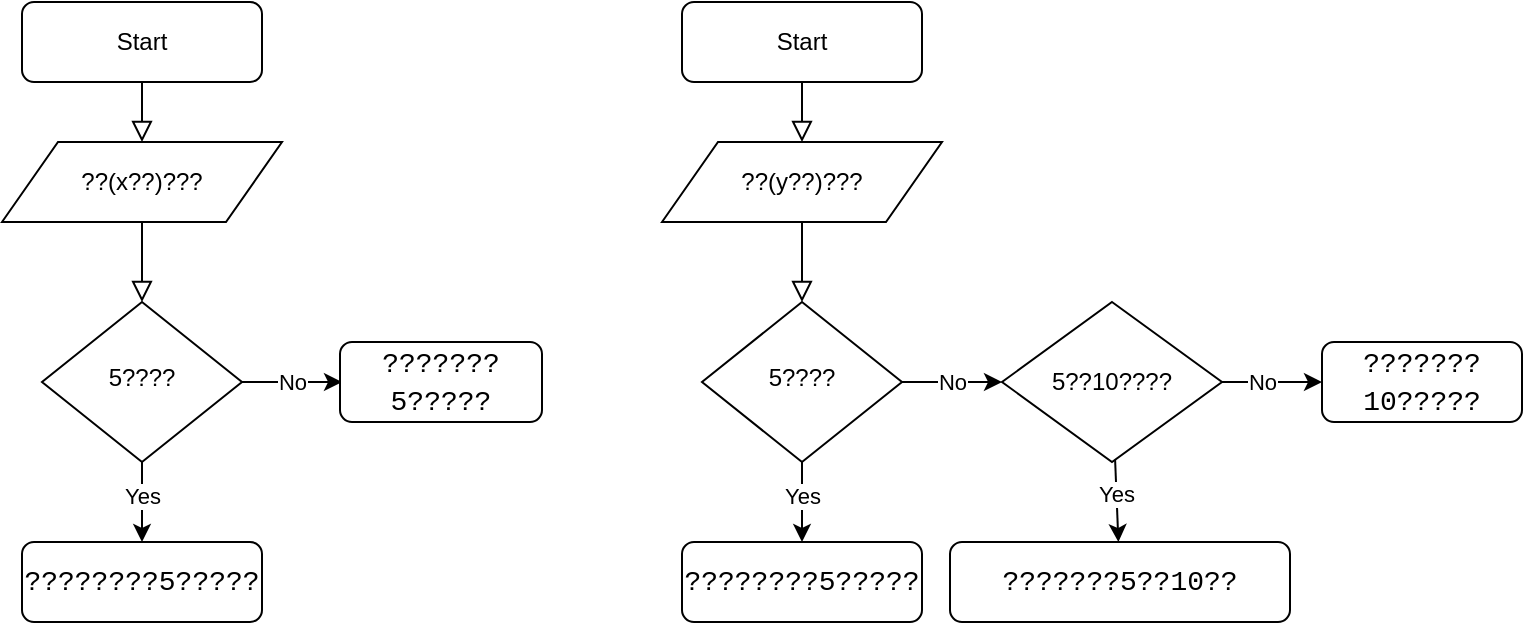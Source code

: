 <mxfile version="13.0.9">
    <diagram id="wmbIuMuW4cHOYq8GmHM_" name="ページ1">
        <mxGraphModel dx="380" dy="480" grid="1" gridSize="10" guides="1" tooltips="1" connect="1" arrows="1" fold="1" page="1" pageScale="1" pageWidth="850" pageHeight="1100" math="0" shadow="0">
            <root>
                <mxCell id="0"/>
                <mxCell id="1" parent="0"/>
                <mxCell id="0wBqRTbNipXPXMuPEuhV-1" value="" style="rounded=0;html=1;jettySize=auto;orthogonalLoop=1;fontSize=11;endArrow=block;endFill=0;endSize=8;strokeWidth=1;shadow=0;labelBackgroundColor=none;edgeStyle=orthogonalEdgeStyle;" parent="1" source="0wBqRTbNipXPXMuPEuhV-8" target="0wBqRTbNipXPXMuPEuhV-6" edge="1">
                    <mxGeometry relative="1" as="geometry"/>
                </mxCell>
                <mxCell id="0wBqRTbNipXPXMuPEuhV-2" value="Start" style="rounded=1;whiteSpace=wrap;html=1;fontSize=12;glass=0;strokeWidth=1;shadow=0;" parent="1" vertex="1">
                    <mxGeometry x="350" y="20" width="120" height="40" as="geometry"/>
                </mxCell>
                <mxCell id="0wBqRTbNipXPXMuPEuhV-3" value="No" style="edgeStyle=none;rounded=0;orthogonalLoop=1;jettySize=auto;html=1;" parent="1" source="0wBqRTbNipXPXMuPEuhV-6" target="0wBqRTbNipXPXMuPEuhV-12" edge="1">
                    <mxGeometry relative="1" as="geometry"/>
                </mxCell>
                <mxCell id="0wBqRTbNipXPXMuPEuhV-4" value="" style="edgeStyle=none;rounded=0;orthogonalLoop=1;jettySize=auto;html=1;" parent="1" source="0wBqRTbNipXPXMuPEuhV-6" target="0wBqRTbNipXPXMuPEuhV-7" edge="1">
                    <mxGeometry relative="1" as="geometry"/>
                </mxCell>
                <mxCell id="0wBqRTbNipXPXMuPEuhV-5" value="Yes" style="edgeLabel;html=1;align=center;verticalAlign=middle;resizable=0;points=[];" parent="0wBqRTbNipXPXMuPEuhV-4" vertex="1" connectable="0">
                    <mxGeometry x="-0.14" y="9" relative="1" as="geometry">
                        <mxPoint x="-9" as="offset"/>
                    </mxGeometry>
                </mxCell>
                <mxCell id="0wBqRTbNipXPXMuPEuhV-6" value="5????" style="rhombus;whiteSpace=wrap;html=1;shadow=0;fontFamily=Helvetica;fontSize=12;align=center;strokeWidth=1;spacing=6;spacingTop=-4;" parent="1" vertex="1">
                    <mxGeometry x="360" y="170" width="100" height="80" as="geometry"/>
                </mxCell>
                <mxCell id="0wBqRTbNipXPXMuPEuhV-7" value="&lt;div style=&quot;font-family: &amp;#34;consolas&amp;#34; , &amp;#34;courier new&amp;#34; , monospace ; font-size: 14px ; line-height: 19px&quot;&gt;????????5?????&lt;br&gt;&lt;/div&gt;" style="rounded=1;whiteSpace=wrap;html=1;fontSize=12;glass=0;strokeWidth=1;shadow=0;" parent="1" vertex="1">
                    <mxGeometry x="350" y="290" width="120" height="40" as="geometry"/>
                </mxCell>
                <mxCell id="0wBqRTbNipXPXMuPEuhV-8" value="??(y??)???" style="shape=parallelogram;perimeter=parallelogramPerimeter;whiteSpace=wrap;html=1;" parent="1" vertex="1">
                    <mxGeometry x="340" y="90" width="140" height="40" as="geometry"/>
                </mxCell>
                <mxCell id="0wBqRTbNipXPXMuPEuhV-9" value="" style="rounded=0;html=1;jettySize=auto;orthogonalLoop=1;fontSize=11;endArrow=block;endFill=0;endSize=8;strokeWidth=1;shadow=0;labelBackgroundColor=none;edgeStyle=orthogonalEdgeStyle;" parent="1" source="0wBqRTbNipXPXMuPEuhV-2" target="0wBqRTbNipXPXMuPEuhV-8" edge="1">
                    <mxGeometry relative="1" as="geometry">
                        <mxPoint x="410" y="60" as="sourcePoint"/>
                        <mxPoint x="410" y="170" as="targetPoint"/>
                    </mxGeometry>
                </mxCell>
                <mxCell id="0wBqRTbNipXPXMuPEuhV-10" value="" style="edgeStyle=none;rounded=0;orthogonalLoop=1;jettySize=auto;html=1;" parent="1" source="0wBqRTbNipXPXMuPEuhV-13" edge="1">
                    <mxGeometry relative="1" as="geometry">
                        <mxPoint x="565" y="330" as="targetPoint"/>
                    </mxGeometry>
                </mxCell>
                <mxCell id="0wBqRTbNipXPXMuPEuhV-11" value="" style="edgeStyle=none;rounded=0;orthogonalLoop=1;jettySize=auto;html=1;" parent="1" source="0wBqRTbNipXPXMuPEuhV-16" edge="1">
                    <mxGeometry relative="1" as="geometry">
                        <mxPoint x="700" y="210" as="targetPoint"/>
                    </mxGeometry>
                </mxCell>
                <mxCell id="0wBqRTbNipXPXMuPEuhV-12" value="5??10????" style="rhombus;whiteSpace=wrap;html=1;" parent="1" vertex="1">
                    <mxGeometry x="510" y="170" width="110" height="80" as="geometry"/>
                </mxCell>
                <mxCell id="0wBqRTbNipXPXMuPEuhV-13" value="&lt;div style=&quot;font-family: &amp;#34;consolas&amp;#34; , &amp;#34;courier new&amp;#34; , monospace ; font-size: 14px ; line-height: 19px&quot;&gt;&lt;span&gt;???????5??10??&lt;/span&gt;&lt;/div&gt;" style="rounded=1;whiteSpace=wrap;html=1;" parent="1" vertex="1">
                    <mxGeometry x="484" y="290" width="170" height="40" as="geometry"/>
                </mxCell>
                <mxCell id="0wBqRTbNipXPXMuPEuhV-14" value="" style="edgeStyle=none;rounded=0;orthogonalLoop=1;jettySize=auto;html=1;" parent="1" source="0wBqRTbNipXPXMuPEuhV-12" target="0wBqRTbNipXPXMuPEuhV-13" edge="1">
                    <mxGeometry relative="1" as="geometry">
                        <mxPoint x="565" y="250" as="sourcePoint"/>
                        <mxPoint x="565" y="330" as="targetPoint"/>
                    </mxGeometry>
                </mxCell>
                <mxCell id="0wBqRTbNipXPXMuPEuhV-15" value="Yes" style="edgeLabel;html=1;align=center;verticalAlign=middle;resizable=0;points=[];" parent="0wBqRTbNipXPXMuPEuhV-14" vertex="1" connectable="0">
                    <mxGeometry x="-0.14" y="11" relative="1" as="geometry">
                        <mxPoint x="-11" as="offset"/>
                    </mxGeometry>
                </mxCell>
                <mxCell id="0wBqRTbNipXPXMuPEuhV-16" value="&lt;div style=&quot;font-family: &amp;#34;consolas&amp;#34; , &amp;#34;courier new&amp;#34; , monospace ; font-size: 14px ; line-height: 19px&quot;&gt;&lt;span&gt;???????10?????&lt;/span&gt;&lt;/div&gt;" style="rounded=1;whiteSpace=wrap;html=1;" parent="1" vertex="1">
                    <mxGeometry x="670" y="190" width="100" height="40" as="geometry"/>
                </mxCell>
                <mxCell id="0wBqRTbNipXPXMuPEuhV-17" value="" style="edgeStyle=none;rounded=0;orthogonalLoop=1;jettySize=auto;html=1;" parent="1" source="0wBqRTbNipXPXMuPEuhV-12" target="0wBqRTbNipXPXMuPEuhV-16" edge="1">
                    <mxGeometry relative="1" as="geometry">
                        <mxPoint x="620" y="210" as="sourcePoint"/>
                        <mxPoint x="700" y="210" as="targetPoint"/>
                    </mxGeometry>
                </mxCell>
                <mxCell id="0wBqRTbNipXPXMuPEuhV-18" value="No" style="edgeLabel;html=1;align=center;verticalAlign=middle;resizable=0;points=[];" parent="0wBqRTbNipXPXMuPEuhV-17" vertex="1" connectable="0">
                    <mxGeometry x="-0.416" y="7" relative="1" as="geometry">
                        <mxPoint x="5" y="7" as="offset"/>
                    </mxGeometry>
                </mxCell>
                <mxCell id="0wBqRTbNipXPXMuPEuhV-37" value="" style="rounded=0;html=1;jettySize=auto;orthogonalLoop=1;fontSize=11;endArrow=block;endFill=0;endSize=8;strokeWidth=1;shadow=0;labelBackgroundColor=none;edgeStyle=orthogonalEdgeStyle;" parent="1" source="0wBqRTbNipXPXMuPEuhV-44" target="0wBqRTbNipXPXMuPEuhV-42" edge="1">
                    <mxGeometry relative="1" as="geometry"/>
                </mxCell>
                <mxCell id="0wBqRTbNipXPXMuPEuhV-38" value="Start" style="rounded=1;whiteSpace=wrap;html=1;fontSize=12;glass=0;strokeWidth=1;shadow=0;" parent="1" vertex="1">
                    <mxGeometry x="20" y="20" width="120" height="40" as="geometry"/>
                </mxCell>
                <mxCell id="0wBqRTbNipXPXMuPEuhV-39" value="No" style="edgeStyle=none;rounded=0;orthogonalLoop=1;jettySize=auto;html=1;" parent="1" source="0wBqRTbNipXPXMuPEuhV-42" edge="1">
                    <mxGeometry relative="1" as="geometry">
                        <mxPoint x="180" y="210" as="targetPoint"/>
                    </mxGeometry>
                </mxCell>
                <mxCell id="0wBqRTbNipXPXMuPEuhV-40" value="" style="edgeStyle=none;rounded=0;orthogonalLoop=1;jettySize=auto;html=1;" parent="1" source="0wBqRTbNipXPXMuPEuhV-42" target="0wBqRTbNipXPXMuPEuhV-43" edge="1">
                    <mxGeometry relative="1" as="geometry"/>
                </mxCell>
                <mxCell id="0wBqRTbNipXPXMuPEuhV-41" value="Yes" style="edgeLabel;html=1;align=center;verticalAlign=middle;resizable=0;points=[];" parent="0wBqRTbNipXPXMuPEuhV-40" vertex="1" connectable="0">
                    <mxGeometry x="-0.14" y="9" relative="1" as="geometry">
                        <mxPoint x="-9" as="offset"/>
                    </mxGeometry>
                </mxCell>
                <mxCell id="0wBqRTbNipXPXMuPEuhV-42" value="5????" style="rhombus;whiteSpace=wrap;html=1;shadow=0;fontFamily=Helvetica;fontSize=12;align=center;strokeWidth=1;spacing=6;spacingTop=-4;" parent="1" vertex="1">
                    <mxGeometry x="30" y="170" width="100" height="80" as="geometry"/>
                </mxCell>
                <mxCell id="0wBqRTbNipXPXMuPEuhV-43" value="&lt;div style=&quot;font-family: &amp;#34;consolas&amp;#34; , &amp;#34;courier new&amp;#34; , monospace ; font-size: 14px ; line-height: 19px&quot;&gt;????????5?????&lt;br&gt;&lt;/div&gt;" style="rounded=1;whiteSpace=wrap;html=1;fontSize=12;glass=0;strokeWidth=1;shadow=0;" parent="1" vertex="1">
                    <mxGeometry x="20" y="290" width="120" height="40" as="geometry"/>
                </mxCell>
                <mxCell id="0wBqRTbNipXPXMuPEuhV-44" value="??(x??)???" style="shape=parallelogram;perimeter=parallelogramPerimeter;whiteSpace=wrap;html=1;" parent="1" vertex="1">
                    <mxGeometry x="10" y="90" width="140" height="40" as="geometry"/>
                </mxCell>
                <mxCell id="0wBqRTbNipXPXMuPEuhV-45" value="" style="rounded=0;html=1;jettySize=auto;orthogonalLoop=1;fontSize=11;endArrow=block;endFill=0;endSize=8;strokeWidth=1;shadow=0;labelBackgroundColor=none;edgeStyle=orthogonalEdgeStyle;" parent="1" source="0wBqRTbNipXPXMuPEuhV-38" target="0wBqRTbNipXPXMuPEuhV-44" edge="1">
                    <mxGeometry relative="1" as="geometry">
                        <mxPoint x="80" y="60" as="sourcePoint"/>
                        <mxPoint x="80" y="170" as="targetPoint"/>
                    </mxGeometry>
                </mxCell>
                <mxCell id="0wBqRTbNipXPXMuPEuhV-46" value="" style="edgeStyle=none;rounded=0;orthogonalLoop=1;jettySize=auto;html=1;" parent="1" edge="1">
                    <mxGeometry relative="1" as="geometry">
                        <mxPoint x="235" y="330" as="targetPoint"/>
                        <mxPoint x="235" y="330" as="sourcePoint"/>
                    </mxGeometry>
                </mxCell>
                <mxCell id="0wBqRTbNipXPXMuPEuhV-52" value="&lt;div style=&quot;font-family: &amp;#34;consolas&amp;#34; , &amp;#34;courier new&amp;#34; , monospace ; font-size: 14px ; line-height: 19px&quot;&gt;&lt;span&gt;???????5?????&lt;/span&gt;&lt;/div&gt;" style="rounded=1;whiteSpace=wrap;html=1;" parent="1" vertex="1">
                    <mxGeometry x="179" y="190" width="101" height="40" as="geometry"/>
                </mxCell>
            </root>
        </mxGraphModel>
    </diagram>
</mxfile>